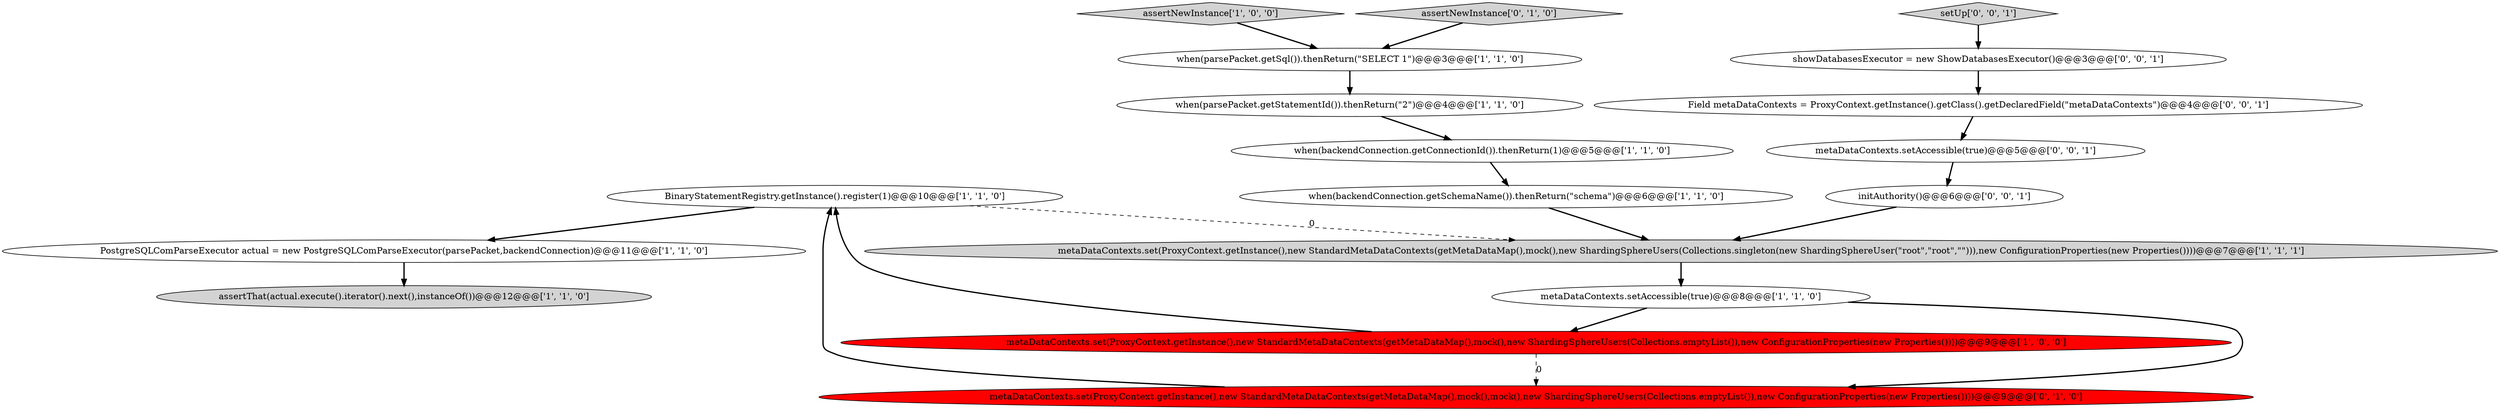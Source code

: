 digraph {
6 [style = filled, label = "BinaryStatementRegistry.getInstance().register(1)@@@10@@@['1', '1', '0']", fillcolor = white, shape = ellipse image = "AAA0AAABBB1BBB"];
3 [style = filled, label = "metaDataContexts.set(ProxyContext.getInstance(),new StandardMetaDataContexts(getMetaDataMap(),mock(),new ShardingSphereUsers(Collections.emptyList()),new ConfigurationProperties(new Properties())))@@@9@@@['1', '0', '0']", fillcolor = red, shape = ellipse image = "AAA1AAABBB1BBB"];
0 [style = filled, label = "when(parsePacket.getSql()).thenReturn(\"SELECT 1\")@@@3@@@['1', '1', '0']", fillcolor = white, shape = ellipse image = "AAA0AAABBB1BBB"];
9 [style = filled, label = "PostgreSQLComParseExecutor actual = new PostgreSQLComParseExecutor(parsePacket,backendConnection)@@@11@@@['1', '1', '0']", fillcolor = white, shape = ellipse image = "AAA0AAABBB1BBB"];
11 [style = filled, label = "assertNewInstance['0', '1', '0']", fillcolor = lightgray, shape = diamond image = "AAA0AAABBB2BBB"];
7 [style = filled, label = "when(parsePacket.getStatementId()).thenReturn(\"2\")@@@4@@@['1', '1', '0']", fillcolor = white, shape = ellipse image = "AAA0AAABBB1BBB"];
13 [style = filled, label = "Field metaDataContexts = ProxyContext.getInstance().getClass().getDeclaredField(\"metaDataContexts\")@@@4@@@['0', '0', '1']", fillcolor = white, shape = ellipse image = "AAA0AAABBB3BBB"];
14 [style = filled, label = "showDatabasesExecutor = new ShowDatabasesExecutor()@@@3@@@['0', '0', '1']", fillcolor = white, shape = ellipse image = "AAA0AAABBB3BBB"];
15 [style = filled, label = "metaDataContexts.setAccessible(true)@@@5@@@['0', '0', '1']", fillcolor = white, shape = ellipse image = "AAA0AAABBB3BBB"];
1 [style = filled, label = "when(backendConnection.getSchemaName()).thenReturn(\"schema\")@@@6@@@['1', '1', '0']", fillcolor = white, shape = ellipse image = "AAA0AAABBB1BBB"];
16 [style = filled, label = "setUp['0', '0', '1']", fillcolor = lightgray, shape = diamond image = "AAA0AAABBB3BBB"];
17 [style = filled, label = "initAuthority()@@@6@@@['0', '0', '1']", fillcolor = white, shape = ellipse image = "AAA0AAABBB3BBB"];
5 [style = filled, label = "when(backendConnection.getConnectionId()).thenReturn(1)@@@5@@@['1', '1', '0']", fillcolor = white, shape = ellipse image = "AAA0AAABBB1BBB"];
8 [style = filled, label = "assertNewInstance['1', '0', '0']", fillcolor = lightgray, shape = diamond image = "AAA0AAABBB1BBB"];
4 [style = filled, label = "assertThat(actual.execute().iterator().next(),instanceOf())@@@12@@@['1', '1', '0']", fillcolor = lightgray, shape = ellipse image = "AAA0AAABBB1BBB"];
2 [style = filled, label = "metaDataContexts.set(ProxyContext.getInstance(),new StandardMetaDataContexts(getMetaDataMap(),mock(),new ShardingSphereUsers(Collections.singleton(new ShardingSphereUser(\"root\",\"root\",\"\"))),new ConfigurationProperties(new Properties())))@@@7@@@['1', '1', '1']", fillcolor = lightgray, shape = ellipse image = "AAA0AAABBB1BBB"];
12 [style = filled, label = "metaDataContexts.set(ProxyContext.getInstance(),new StandardMetaDataContexts(getMetaDataMap(),mock(),mock(),new ShardingSphereUsers(Collections.emptyList()),new ConfigurationProperties(new Properties())))@@@9@@@['0', '1', '0']", fillcolor = red, shape = ellipse image = "AAA1AAABBB2BBB"];
10 [style = filled, label = "metaDataContexts.setAccessible(true)@@@8@@@['1', '1', '0']", fillcolor = white, shape = ellipse image = "AAA0AAABBB1BBB"];
8->0 [style = bold, label=""];
16->14 [style = bold, label=""];
5->1 [style = bold, label=""];
10->3 [style = bold, label=""];
3->6 [style = bold, label=""];
1->2 [style = bold, label=""];
7->5 [style = bold, label=""];
11->0 [style = bold, label=""];
13->15 [style = bold, label=""];
14->13 [style = bold, label=""];
15->17 [style = bold, label=""];
6->9 [style = bold, label=""];
17->2 [style = bold, label=""];
3->12 [style = dashed, label="0"];
2->10 [style = bold, label=""];
12->6 [style = bold, label=""];
10->12 [style = bold, label=""];
6->2 [style = dashed, label="0"];
9->4 [style = bold, label=""];
0->7 [style = bold, label=""];
}
